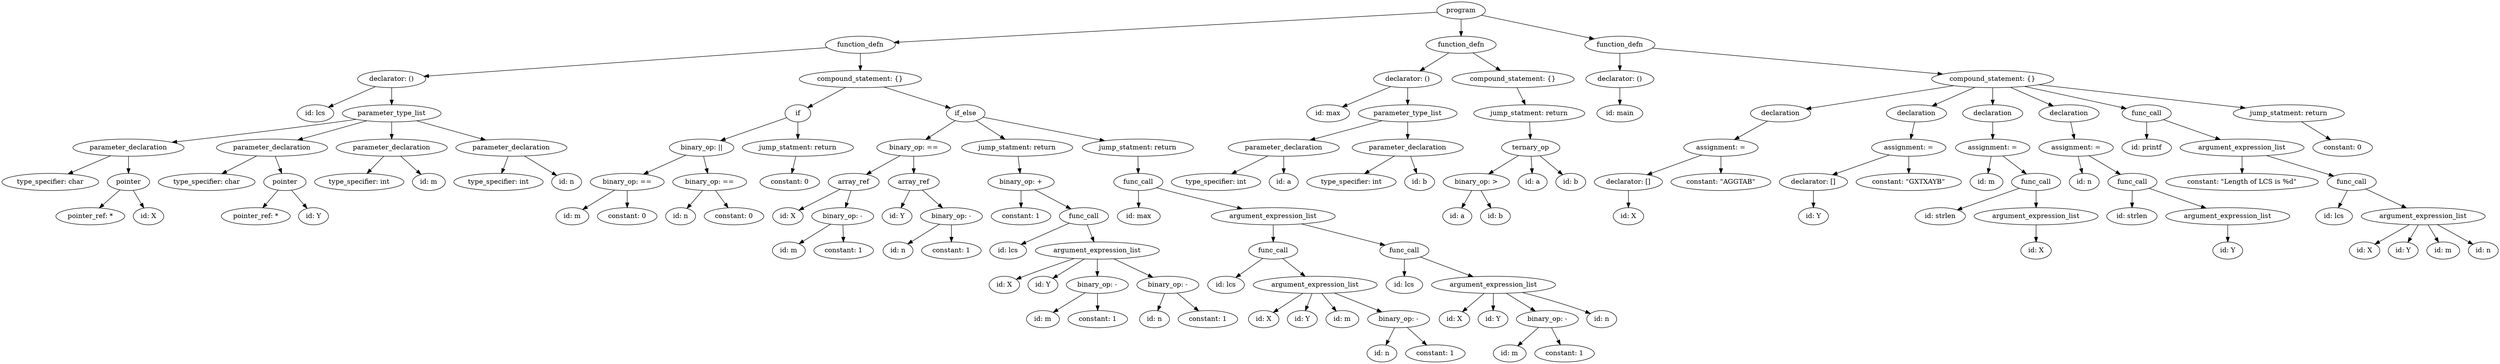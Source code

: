 strict digraph "" {
	graph [bb="0,0,5235.7,756"];
	node [label="\N"];
	311	[height=0.5,
		label=program,
		pos="3060.5,738",
		width=1.4082];
	245	[height=0.5,
		label=function_defn,
		pos="1800.5,666",
		width=2.0417];
	311 -> 245	[pos="e,1871.4,670.94 3010.7,734.23 2818.1,723.53 2120.3,684.76 1881.4,671.49"];
	264	[height=0.5,
		label=function_defn,
		pos="3060.5,666",
		width=2.0417];
	311 -> 264	[pos="e,3060.5,684.1 3060.5,719.7 3060.5,711.98 3060.5,702.71 3060.5,694.11"];
	310	[height=0.5,
		label=function_defn,
		pos="3393.5,666",
		width=2.0417];
	311 -> 310	[pos="e,3339.7,678.31 3103,728.06 3160.4,716 3263.1,694.42 3329.7,680.41"];
	185	[height=0.5,
		label="declarator: ()",
		pos="817.5,594",
		width=1.9861];
	245 -> 185	[pos="e,885.17,599.82 1731,660.05 1553,647.38 1081.8,613.82 895.17,600.53"];
	244	[height=0.5,
		label="compound_statement: {}",
		pos="1800.5,594",
		width=3.5566];
	245 -> 244	[pos="e,1800.5,612.1 1800.5,647.7 1800.5,639.98 1800.5,630.71 1800.5,622.11"];
	255	[height=0.5,
		label="declarator: ()",
		pos="2948.5,594",
		width=1.9861];
	264 -> 255	[pos="e,2974.1,610.98 3034.8,648.94 3019.4,639.34 2999.7,627.01 2983,616.56"];
	263	[height=0.5,
		label="compound_statement: {}",
		pos="3169.5,594",
		width=3.5566];
	264 -> 263	[pos="e,3143.5,611.72 3085.5,648.94 3100.1,639.54 3118.8,627.53 3134.9,617.23"];
	267	[height=0.5,
		label="declarator: ()",
		pos="3393.5,594",
		width=1.9861];
	310 -> 267	[pos="e,3393.5,612.1 3393.5,647.7 3393.5,639.98 3393.5,630.71 3393.5,622.11"];
	309	[height=0.5,
		label="compound_statement: {}",
		pos="4175.5,594",
		width=3.5566];
	310 -> 309	[pos="e,4070.5,604.4 3461.2,658.94 3595,646.96 3894.8,620.13 4060.3,605.31"];
	167	[height=0.5,
		label="id: lcs",
		pos="657.5,522",
		width=1.0694];
	185 -> 167	[pos="e,684.75,534.92 783.57,578.15 757.34,566.68 721.1,550.82 694.2,539.06"];
	178	[height=0.5,
		label=parameter_type_list,
		pos="817.5,522",
		width=2.875];
	185 -> 178	[pos="e,817.5,540.1 817.5,575.7 817.5,567.98 817.5,558.71 817.5,550.11"];
	195	[height=0.5,
		label=if,
		pos="1669.5,522",
		width=0.75];
	244 -> 195	[pos="e,1690.1,534.02 1769.5,576.41 1748.2,565.05 1720.2,550.07 1699.2,538.87"];
	243	[height=0.5,
		label=if_else,
		pos="2021.5,522",
		width=1.125];
	244 -> 243	[pos="e,1989.4,533.16 1849.8,577.38 1888.8,565.04 1942.5,548.01 1979.5,536.31"];
	247	[height=0.5,
		label="id: max",
		pos="2781.5,522",
		width=1.25];
	255 -> 247	[pos="e,2811.6,535.6 2913.1,578.15 2886.1,566.85 2849,551.28 2821,539.57"];
	254	[height=0.5,
		label=parameter_type_list,
		pos="2948.5,522",
		width=2.875];
	255 -> 254	[pos="e,2948.5,540.1 2948.5,575.7 2948.5,567.98 2948.5,558.71 2948.5,550.11"];
	262	[height=0.5,
		label="jump_statment: return",
		pos="3203.5,522",
		width=3.2361];
	263 -> 262	[pos="e,3195.2,540.1 3177.9,575.7 3181.8,567.73 3186.5,558.1 3190.7,549.26"];
	266	[height=0.5,
		label="id: main",
		pos="3393.5,522",
		width=1.336];
	267 -> 266	[pos="e,3393.5,540.1 3393.5,575.7 3393.5,567.98 3393.5,558.71 3393.5,550.11"];
	273	[height=0.5,
		label=declaration,
		pos="3730.5,522",
		width=1.7512];
	309 -> 273	[pos="e,3784.3,531.46 4093.6,580.12 4007.4,566.55 3873.4,545.47 3794.5,533.07"];
	279	[height=0.5,
		label=declaration,
		pos="4015.5,522",
		width=1.7512];
	309 -> 279	[pos="e,4048.3,537.37 4138.4,576.76 4114.2,566.2 4082.7,552.4 4057.6,541.42"];
	287	[height=0.5,
		label=declaration,
		pos="4175.5,522",
		width=1.7512];
	309 -> 287	[pos="e,4175.5,540.1 4175.5,575.7 4175.5,567.98 4175.5,558.71 4175.5,550.11"];
	295	[height=0.5,
		label=declaration,
		pos="4335.5,522",
		width=1.7512];
	309 -> 295	[pos="e,4302.7,537.37 4212.6,576.76 4236.8,566.2 4268.3,552.4 4293.4,541.42"];
	306	[height=0.5,
		label=func_call,
		pos="4498.5,522",
		width=1.4306];
	309 -> 306	[pos="e,4455.7,532.27 4242,578.58 4302.4,565.51 4390.1,546.49 4445.7,534.44"];
	308	[height=0.5,
		label="jump_statment: return",
		pos="4796.5,522",
		width=3.2361];
	309 -> 308	[pos="e,4705.5,533.26 4271.8,582.14 4386.9,569.17 4578.4,547.59 4695.4,534.39"];
	172	[height=0.5,
		label=parameter_declaration,
		pos="265.5,450",
		width=3.2361];
	178 -> 172	[pos="e,356.82,461.24 743.08,509.49 730.23,507.59 716.98,505.69 704.5,504 588.95,488.34 455.97,472.6 366.92,462.39"];
	177	[height=0.5,
		label=parameter_declaration,
		pos="566.5,450",
		width=3.2361];
	178 -> 177	[pos="e,620.48,466.05 765.19,506.41 725.95,495.47 672.04,480.43 630.27,468.79"];
	181	[height=0.5,
		label=parameter_declaration,
		pos="817.5,450",
		width=3.2361];
	178 -> 181	[pos="e,817.5,468.1 817.5,503.7 817.5,495.98 817.5,486.71 817.5,478.11"];
	184	[height=0.5,
		label=parameter_declaration,
		pos="1068.5,450",
		width=3.2361];
	178 -> 184	[pos="e,1014.5,466.05 869.81,506.41 909.05,495.47 962.96,480.43 1004.7,468.79"];
	192	[height=0.5,
		label="binary_op: ||",
		pos="1467.5,450",
		width=1.8776];
	195 -> 192	[pos="e,1507.2,464.77 1645.9,512.83 1614.4,501.92 1557.8,482.29 1516.8,468.07"];
	194	[height=0.5,
		label="jump_statment: return",
		pos="1669.5,450",
		width=3.2361];
	195 -> 194	[pos="e,1669.5,468.1 1669.5,503.7 1669.5,495.98 1669.5,486.71 1669.5,478.11"];
	206	[height=0.5,
		label="binary_op: ==",
		pos="1912.5,450",
		width=2.1528];
	243 -> 206	[pos="e,1937.6,467.1 1999.4,506.83 1984.2,497.04 1963.6,483.81 1946.3,472.7"];
	220	[height=0.5,
		label="jump_statment: return",
		pos="2129.5,450",
		width=3.2361];
	243 -> 220	[pos="e,2103.9,467.61 2043.4,506.83 2058.3,497.17 2078.3,484.18 2095.3,473.16"];
	242	[height=0.5,
		label="jump_statment: return",
		pos="2382.5,450",
		width=3.2361];
	243 -> 242	[pos="e,2313,464.47 2057.8,513.97 2114.7,502.92 2226.6,481.23 2303,466.42"];
	250	[height=0.5,
		label=parameter_declaration,
		pos="2688.5,450",
		width=3.2361];
	254 -> 250	[pos="e,2743.8,465.88 2894.9,506.58 2853.9,495.53 2797.1,480.23 2753.4,468.48"];
	253	[height=0.5,
		label=parameter_declaration,
		pos="2948.5,450",
		width=3.2361];
	254 -> 253	[pos="e,2948.5,468.1 2948.5,503.7 2948.5,495.98 2948.5,486.71 2948.5,478.11"];
	261	[height=0.5,
		label=ternary_op,
		pos="3206.5,450",
		width=1.6971];
	262 -> 261	[pos="e,3205.8,468.1 3204.2,503.7 3204.6,495.98 3205,486.71 3205.3,478.11"];
	272	[height=0.5,
		label="assignment: =",
		pos="3605.5,450",
		width=2.1667];
	273 -> 272	[pos="e,3633.7,466.81 3703.1,505.64 3685.3,495.7 3662,482.64 3642.6,471.78"];
	278	[height=0.5,
		label="assignment: =",
		pos="3999.5,450",
		width=2.1667];
	279 -> 278	[pos="e,4003.4,468.1 4011.5,503.7 4009.8,495.98 4007.7,486.71 4005.7,478.11"];
	286	[height=0.5,
		label="assignment: =",
		pos="4175.5,450",
		width=2.1667];
	287 -> 286	[pos="e,4175.5,468.1 4175.5,503.7 4175.5,495.98 4175.5,486.71 4175.5,478.11"];
	294	[height=0.5,
		label="assignment: =",
		pos="4350.5,450",
		width=2.1667];
	295 -> 294	[pos="e,4346.8,468.1 4339.2,503.7 4340.9,495.98 4342.8,486.71 4344.7,478.11"];
	296	[height=0.5,
		label="id: printf",
		pos="4498.5,450",
		width=1.4444];
	306 -> 296	[pos="e,4498.5,468.1 4498.5,503.7 4498.5,495.98 4498.5,486.71 4498.5,478.11"];
	298	[height=0.5,
		label=argument_expression_list,
		pos="4698.5,450",
		width=3.6111];
	306 -> 298	[pos="e,4653,466.92 4533.8,508.65 4564.1,498.03 4608.4,482.53 4643.4,470.28"];
	307	[height=0.5,
		label="constant: 0",
		pos="4909.5,450",
		width=1.7361];
	308 -> 307	[pos="e,4884.5,466.51 4823.3,504.41 4838.9,494.72 4858.8,482.4 4875.5,472.04"];
	168	[height=0.5,
		label="type_specifier: char",
		pos="101.5,378",
		width=2.8194];
	172 -> 168	[pos="e,138.67,394.86 227.88,432.94 204.14,422.81 173.32,409.65 148.05,398.87"];
	171	[height=0.5,
		label=pointer,
		pos="265.5,378",
		width=1.2277];
	172 -> 171	[pos="e,265.5,396.1 265.5,431.7 265.5,423.98 265.5,414.71 265.5,406.11"];
	173	[height=0.5,
		label="type_specifier: char",
		pos="429.5,378",
		width=2.8194];
	177 -> 173	[pos="e,461.42,395.31 534.38,432.59 515.31,422.85 490.95,410.4 470.5,399.95"];
	176	[height=0.5,
		label=pointer,
		pos="593.5,378",
		width=1.2277];
	177 -> 176	[pos="e,586.9,396.1 573.17,431.7 576.21,423.81 579.88,414.3 583.26,405.55"];
	179	[height=0.5,
		label="type_specifier: int",
		pos="749.5,378",
		width=2.5998];
	181 -> 179	[pos="e,765.81,395.79 801.04,432.05 792.6,423.37 782.18,412.64 772.92,403.11"];
	180	[height=0.5,
		label="id: m",
		pos="895.5,378",
		width=0.95833];
	181 -> 180	[pos="e,878.91,393.89 836.38,432.05 846.83,422.68 859.93,410.92 871.14,400.86"];
	182	[height=0.5,
		label="type_specifier: int",
		pos="1041.5,378",
		width=2.5998];
	184 -> 182	[pos="e,1048.1,396.1 1061.8,431.7 1058.8,423.81 1055.1,414.3 1051.7,405.55"];
	183	[height=0.5,
		label="id: n",
		pos="1184.5,378",
		width=0.86659];
	184 -> 183	[pos="e,1163.7,391.53 1096,432.41 1113.7,421.74 1136.7,407.87 1154.8,396.94"];
	188	[height=0.5,
		label="binary_op: ==",
		pos="1311.5,378",
		width=2.1528];
	192 -> 188	[pos="e,1345.6,394.31 1434.4,434.15 1411.3,423.76 1380.1,409.78 1354.9,398.49"];
	191	[height=0.5,
		label="binary_op: ==",
		pos="1484.5,378",
		width=2.1528];
	192 -> 191	[pos="e,1480.3,396.1 1471.7,431.7 1473.6,423.9 1475.9,414.51 1478,405.83"];
	193	[height=0.5,
		label="constant: 0",
		pos="1652.5,378",
		width=1.7361];
	194 -> 193	[pos="e,1656.7,396.1 1665.3,431.7 1663.4,423.9 1661.1,414.51 1659,405.83"];
	200	[height=0.5,
		label=array_ref,
		pos="1786.5,378",
		width=1.4861];
	206 -> 200	[pos="e,1813.3,393.86 1883.9,433.12 1865.6,422.95 1841.7,409.67 1822.2,398.82"];
	205	[height=0.5,
		label=array_ref,
		pos="1912.5,378",
		width=1.4861];
	206 -> 205	[pos="e,1912.5,396.1 1912.5,431.7 1912.5,423.98 1912.5,414.71 1912.5,406.11"];
	219	[height=0.5,
		label="binary_op: +",
		pos="2137.5,378",
		width=1.9318];
	220 -> 219	[pos="e,2135.5,396.1 2131.5,431.7 2132.4,423.98 2133.4,414.71 2134.4,406.11"];
	241	[height=0.5,
		label=func_call,
		pos="2383.5,378",
		width=1.4306];
	242 -> 241	[pos="e,2383.3,396.1 2382.7,431.7 2382.9,423.98 2383,414.71 2383.1,406.11"];
	248	[height=0.5,
		label="type_specifier: int",
		pos="2546.5,378",
		width=2.5998];
	250 -> 248	[pos="e,2579.1,395.07 2655.2,432.59 2635.2,422.73 2609.6,410.11 2588.3,399.58"];
	249	[height=0.5,
		label="id: a",
		pos="2688.5,378",
		width=0.84854];
	250 -> 249	[pos="e,2688.5,396.1 2688.5,431.7 2688.5,423.98 2688.5,414.71 2688.5,406.11"];
	251	[height=0.5,
		label="type_specifier: int",
		pos="2830.5,378",
		width=2.5998];
	253 -> 251	[pos="e,2857.9,395.23 2920.5,432.41 2904.4,422.84 2883.9,410.7 2866.6,400.42"];
	252	[height=0.5,
		label="id: b",
		pos="2973.5,378",
		width=0.86659];
	253 -> 252	[pos="e,2967.4,396.1 2954.7,431.7 2957.5,423.81 2960.9,414.3 2964,405.55"];
	258	[height=0.5,
		label="binary_op: >",
		pos="3092.5,378",
		width=1.9318];
	261 -> 258	[pos="e,3118.1,394.73 3181.2,433.46 3165.2,423.66 3144.4,410.85 3126.9,400.13"];
	259	[height=0.5,
		label="id: a",
		pos="3210.5,378",
		width=0.84854];
	261 -> 259	[pos="e,3209.5,396.1 3207.5,431.7 3207.9,423.98 3208.5,414.71 3209,406.11"];
	260	[height=0.5,
		label="id: b",
		pos="3290.5,378",
		width=0.86659];
	261 -> 260	[pos="e,3273.4,393.25 3226,432.76 3237.8,422.96 3252.9,410.36 3265.5,399.83"];
	270	[height=0.5,
		label="declarator: []",
		pos="3411.5,378",
		width=1.9861];
	272 -> 270	[pos="e,3450.7,393.13 3565.3,434.5 3534.8,423.5 3492.8,408.34 3460.4,396.64"];
	271	[height=0.5,
		label="constant: \"AGGTAB\"",
		pos="3605.5,378",
		width=2.9067];
	272 -> 271	[pos="e,3605.5,396.1 3605.5,431.7 3605.5,423.98 3605.5,414.71 3605.5,406.11"];
	276	[height=0.5,
		label="declarator: []",
		pos="3799.5,378",
		width=1.9861];
	278 -> 276	[pos="e,3839.4,392.96 3958.5,434.67 3926.8,423.56 3882.7,408.14 3849,396.34"];
	277	[height=0.5,
		label="constant: \"GXTXAYB\"",
		pos="3999.5,378",
		width=3.0694];
	278 -> 277	[pos="e,3999.5,396.1 3999.5,431.7 3999.5,423.98 3999.5,414.71 3999.5,406.11"];
	281	[height=0.5,
		label="id: m",
		pos="4162.5,378",
		width=0.95833];
	286 -> 281	[pos="e,4165.7,396.1 4172.3,431.7 4170.9,423.98 4169.1,414.71 4167.5,406.11"];
	285	[height=0.5,
		label=func_call,
		pos="4266.5,378",
		width=1.4306];
	286 -> 285	[pos="e,4246,394.75 4197.1,432.41 4209.2,423.06 4224.6,411.25 4237.7,401.12"];
	289	[height=0.5,
		label="id: n",
		pos="4367.5,378",
		width=0.86659];
	294 -> 289	[pos="e,4363.3,396.1 4354.7,431.7 4356.6,423.9 4358.9,414.51 4361,405.83"];
	293	[height=0.5,
		label=func_call,
		pos="4468.5,378",
		width=1.4306];
	294 -> 293	[pos="e,4443.6,393.79 4377.6,432.94 4394.5,422.9 4416.4,409.89 4434.5,399.16"];
	297	[height=0.5,
		label="constant: \"Length of LCS is %d\"",
		pos="4698.5,378",
		width=4.4444];
	298 -> 297	[pos="e,4698.5,396.1 4698.5,431.7 4698.5,423.98 4698.5,414.71 4698.5,406.11"];
	305	[height=0.5,
		label=func_call,
		pos="4928.5,378",
		width=1.4306];
	298 -> 305	[pos="e,4890.9,390.44 4749.8,433.38 4789.1,421.43 4842.8,405.08 4881.1,393.44"];
	169	[height=0.5,
		label="pointer_ref: *",
		pos="185.5,306",
		width=2.004];
	171 -> 169	[pos="e,204.32,323.47 247.75,361.46 237.27,352.3 223.82,340.53 212.1,330.27"];
	170	[height=0.5,
		label="id: X",
		pos="307.5,306",
		width=0.88889];
	171 -> 170	[pos="e,297.62,323.47 275.45,360.41 280.53,351.95 286.8,341.49 292.45,332.08"];
	174	[height=0.5,
		label="pointer_ref: *",
		pos="532.5,306",
		width=2.004];
	176 -> 174	[pos="e,546.99,323.63 579.35,360.76 571.76,352.06 562.26,341.15 553.79,331.43"];
	175	[height=0.5,
		label="id: Y",
		pos="653.5,306",
		width=0.86659];
	176 -> 175	[pos="e,640.07,322.67 607.42,360.76 615.17,351.71 624.97,340.29 633.53,330.3"];
	186	[height=0.5,
		label="id: m",
		pos="1196.5,306",
		width=0.95833];
	188 -> 186	[pos="e,1218.1,320.17 1285.1,360.94 1267.8,350.42 1245.2,336.64 1227.1,325.64"];
	187	[height=0.5,
		label="constant: 0",
		pos="1311.5,306",
		width=1.7361];
	188 -> 187	[pos="e,1311.5,324.1 1311.5,359.7 1311.5,351.98 1311.5,342.71 1311.5,334.11"];
	189	[height=0.5,
		label="id: n",
		pos="1423.5,306",
		width=0.86659];
	191 -> 189	[pos="e,1436.9,322.36 1469.7,360.05 1461.9,351.08 1452.2,339.92 1443.7,330.15"];
	190	[height=0.5,
		label="constant: 0",
		pos="1535.5,306",
		width=1.7361];
	191 -> 190	[pos="e,1523.3,323.79 1496.8,360.05 1503,351.63 1510.5,341.28 1517.3,331.97"];
	196	[height=0.5,
		label="id: X",
		pos="1648.5,306",
		width=0.88889];
	200 -> 196	[pos="e,1671.7,318.76 1758.2,362.67 1735.8,351.28 1704.4,335.34 1680.9,323.43"];
	199	[height=0.5,
		label="binary_op: -",
		pos="1763.5,306",
		width=1.8056];
	200 -> 199	[pos="e,1769.2,324.28 1780.9,360.05 1778.3,352.18 1775.2,342.62 1772.3,333.79"];
	201	[height=0.5,
		label="id: Y",
		pos="1877.5,306",
		width=0.86659];
	205 -> 201	[pos="e,1885.9,323.79 1904,360.05 1899.9,351.89 1895,341.91 1890.4,332.82"];
	204	[height=0.5,
		label="binary_op: -",
		pos="1991.5,306",
		width=1.8056];
	205 -> 204	[pos="e,1973,323.39 1930.8,360.76 1941.1,351.64 1954.1,340.1 1965.5,330.06"];
	207	[height=0.5,
		label="constant: 1",
		pos="2137.5,306",
		width=1.7361];
	219 -> 207	[pos="e,2137.5,324.1 2137.5,359.7 2137.5,351.98 2137.5,342.71 2137.5,334.11"];
	218	[height=0.5,
		label=func_call,
		pos="2269.5,306",
		width=1.4306];
	219 -> 218	[pos="e,2242.1,321.54 2166.8,361.46 2186.4,351.08 2212.3,337.34 2233.2,326.26"];
	221	[height=0.5,
		label="id: max",
		pos="2384.5,306",
		width=1.25];
	241 -> 221	[pos="e,2384.3,324.1 2383.7,359.7 2383.9,351.98 2384,342.71 2384.1,334.11"];
	231	[height=0.5,
		label=argument_expression_list,
		pos="2666.5,306",
		width=3.6111];
	241 -> 231	[pos="e,2601.4,321.69 2421.8,365.87 2429,363.86 2436.5,361.83 2443.5,360 2492.6,347.21 2548.2,334.01 2591.5,323.98"];
	256	[height=0.5,
		label="id: a",
		pos="3052.5,306",
		width=0.84854];
	258 -> 256	[pos="e,3061.8,323.31 3082.8,360.05 3078,351.68 3072.2,341.4 3066.9,332.13"];
	257	[height=0.5,
		label="id: b",
		pos="3132.5,306",
		width=0.86659];
	258 -> 257	[pos="e,3123.2,323.31 3102.2,360.05 3107,351.68 3112.8,341.4 3118.1,332.13"];
	269	[height=0.5,
		label="id: X",
		pos="3411.5,306",
		width=0.88889];
	270 -> 269	[pos="e,3411.5,324.1 3411.5,359.7 3411.5,351.98 3411.5,342.71 3411.5,334.11"];
	275	[height=0.5,
		label="id: Y",
		pos="3799.5,306",
		width=0.86659];
	276 -> 275	[pos="e,3799.5,324.1 3799.5,359.7 3799.5,351.98 3799.5,342.71 3799.5,334.11"];
	282	[height=0.5,
		label="id: strlen",
		pos="4065.5,306",
		width=1.4624];
	285 -> 282	[pos="e,4101,319.35 4231,364.65 4197.5,352.99 4147.2,335.45 4110.8,322.78"];
	284	[height=0.5,
		label=argument_expression_list,
		pos="4266.5,306",
		width=3.6111];
	285 -> 284	[pos="e,4266.5,324.1 4266.5,359.7 4266.5,351.98 4266.5,342.71 4266.5,334.11"];
	290	[height=0.5,
		label="id: strlen",
		pos="4467.5,306",
		width=1.4624];
	293 -> 290	[pos="e,4467.7,324.1 4468.3,359.7 4468.1,351.98 4468,342.71 4467.9,334.11"];
	292	[height=0.5,
		label=argument_expression_list,
		pos="4668.5,306",
		width=3.6111];
	293 -> 292	[pos="e,4623,322.92 4503.8,364.65 4534.1,354.03 4578.4,338.53 4613.4,326.28"];
	299	[height=0.5,
		label="id: lcs",
		pos="4891.5,306",
		width=1.0694];
	305 -> 299	[pos="e,4900.4,323.79 4919.5,360.05 4915.2,351.89 4910,341.91 4905.2,332.82"];
	301	[height=0.5,
		label=argument_expression_list,
		pos="5078.5,306",
		width=3.6111];
	305 -> 301	[pos="e,5043.4,323.38 4958.1,363.17 4979.9,353.03 5009.7,339.09 5034.3,327.64"];
	197	[height=0.5,
		label="id: m",
		pos="1650.5,234",
		width=0.95833];
	199 -> 197	[pos="e,1672,248.3 1738.1,289.29 1721.2,278.79 1698.8,264.91 1680.9,253.82"];
	198	[height=0.5,
		label="constant: 1",
		pos="1765.5,234",
		width=1.7361];
	199 -> 198	[pos="e,1765,252.1 1764,287.7 1764.2,279.98 1764.5,270.71 1764.7,262.11"];
	202	[height=0.5,
		label="id: n",
		pos="1879.5,234",
		width=0.86659];
	204 -> 202	[pos="e,1900.1,247.85 1966.4,289.29 1949.3,278.65 1926.8,264.55 1908.9,253.39"];
	203	[height=0.5,
		label="constant: 1",
		pos="1991.5,234",
		width=1.7361];
	204 -> 203	[pos="e,1991.5,252.1 1991.5,287.7 1991.5,279.98 1991.5,270.71 1991.5,262.11"];
	208	[height=0.5,
		label="id: lcs",
		pos="2110.5,234",
		width=1.0694];
	218 -> 208	[pos="e,2137.6,246.94 2238.8,291.5 2212.6,279.95 2174.8,263.3 2147,251.07"];
	210	[height=0.5,
		label=argument_expression_list,
		pos="2297.5,234",
		width=3.6111];
	218 -> 210	[pos="e,2290.6,252.28 2276.3,288.05 2279.4,280.18 2283.3,270.62 2286.8,261.79"];
	230	[height=0.5,
		label=func_call,
		pos="2666.5,234",
		width=1.4306];
	231 -> 230	[pos="e,2666.5,252.1 2666.5,287.7 2666.5,279.98 2666.5,270.71 2666.5,262.11"];
	240	[height=0.5,
		label=func_call,
		pos="2941.5,234",
		width=1.4306];
	231 -> 240	[pos="e,2901,245.32 2725.8,289.9 2775.1,277.35 2844.4,259.7 2891.1,247.83"];
	283	[height=0.5,
		label="id: X",
		pos="4266.5,234",
		width=0.88889];
	284 -> 283	[pos="e,4266.5,252.1 4266.5,287.7 4266.5,279.98 4266.5,270.71 4266.5,262.11"];
	291	[height=0.5,
		label="id: Y",
		pos="4668.5,234",
		width=0.86659];
	292 -> 291	[pos="e,4668.5,252.1 4668.5,287.7 4668.5,279.98 4668.5,270.71 4668.5,262.11"];
	300	[height=0.5,
		label="id: X",
		pos="4955.5,234",
		width=0.88889];
	301 -> 300	[pos="e,4977.1,247.31 5049.4,288.41 5030.2,277.52 5005.2,263.31 4985.9,252.28"];
	302	[height=0.5,
		label="id: Y",
		pos="5036.5,234",
		width=0.86659];
	301 -> 302	[pos="e,5046.3,251.31 5068.3,288.05 5063.3,279.68 5057.1,269.4 5051.6,260.13"];
	303	[height=0.5,
		label="id: m",
		pos="5120.5,234",
		width=0.95833];
	301 -> 303	[pos="e,5110.7,251.31 5088.7,288.05 5093.7,279.68 5099.9,269.4 5105.4,260.13"];
	304	[height=0.5,
		label="id: n",
		pos="5204.5,234",
		width=0.86659];
	301 -> 304	[pos="e,5182.7,247.09 5108.4,288.41 5128.1,277.45 5153.9,263.13 5173.8,252.07"];
	209	[height=0.5,
		label="id: X",
		pos="2102.5,162",
		width=0.88889];
	210 -> 209	[pos="e,2127.6,173.68 2249,217.17 2218.6,207.01 2178.5,193.28 2143.5,180 2141.4,179.2 2139.2,178.36 2137.1,177.5"];
	211	[height=0.5,
		label="id: Y",
		pos="2183.5,162",
		width=0.86659];
	210 -> 211	[pos="e,2204.2,175.69 2270.2,216.23 2252.9,205.62 2230.6,191.92 2212.9,181.07"];
	214	[height=0.5,
		label="binary_op: -",
		pos="2297.5,162",
		width=1.8056];
	210 -> 214	[pos="e,2297.5,180.1 2297.5,215.7 2297.5,207.98 2297.5,198.71 2297.5,190.11"];
	217	[height=0.5,
		label="binary_op: -",
		pos="2445.5,162",
		width=1.8056];
	210 -> 217	[pos="e,2414,177.88 2332.2,216.59 2354,206.29 2382.1,192.96 2405,182.18"];
	222	[height=0.5,
		label="id: lcs",
		pos="2567.5,162",
		width=1.0694];
	230 -> 222	[pos="e,2588.1,177.54 2644.5,217.46 2630.3,207.41 2611.6,194.2 2596.2,183.31"];
	224	[height=0.5,
		label=argument_expression_list,
		pos="2754.5,162",
		width=3.6111];
	230 -> 224	[pos="e,2733.4,179.8 2686.5,217.12 2697.9,207.98 2712.6,196.35 2725.3,186.2"];
	232	[height=0.5,
		label="id: lcs",
		pos="2941.5,162",
		width=1.0694];
	240 -> 232	[pos="e,2941.5,180.1 2941.5,215.7 2941.5,207.98 2941.5,198.71 2941.5,190.11"];
	234	[height=0.5,
		label=argument_expression_list,
		pos="3128.5,162",
		width=3.6111];
	240 -> 234	[pos="e,3085.7,179.03 2975.4,220.32 3003.4,209.83 3043.7,194.73 3076,182.67"];
	212	[height=0.5,
		label="id: m",
		pos="2183.5,90",
		width=0.95833];
	214 -> 212	[pos="e,2205.2,104.3 2271.9,145.29 2254.8,134.79 2232.2,120.91 2214.1,109.82"];
	213	[height=0.5,
		label="constant: 1",
		pos="2298.5,90",
		width=1.7361];
	214 -> 213	[pos="e,2298.3,108.1 2297.7,143.7 2297.9,135.98 2298,126.71 2298.1,118.11"];
	215	[height=0.5,
		label="id: n",
		pos="2417.5,90",
		width=0.86659];
	217 -> 215	[pos="e,2424.2,107.79 2438.7,144.05 2435.5,135.97 2431.5,126.12 2427.9,117.11"];
	216	[height=0.5,
		label="constant: 1",
		pos="2529.5,90",
		width=1.7361];
	217 -> 216	[pos="e,2510.1,107.15 2465,144.76 2476.1,135.49 2490.2,123.71 2502.4,113.55"];
	223	[height=0.5,
		label="id: X",
		pos="2646.5,90",
		width=0.88889];
	224 -> 223	[pos="e,2666.8,104.13 2728.6,144.23 2712.6,133.86 2692,120.52 2675.5,109.79"];
	225	[height=0.5,
		label="id: Y",
		pos="2727.5,90",
		width=0.86659];
	224 -> 225	[pos="e,2733.9,107.62 2747.8,143.7 2744.7,135.7 2741,126.02 2737.6,117.15"];
	226	[height=0.5,
		label="id: m",
		pos="2811.5,90",
		width=0.95833];
	224 -> 226	[pos="e,2798.6,106.83 2768.3,144.05 2775.4,135.29 2784.3,124.45 2792.1,114.86"];
	229	[height=0.5,
		label="binary_op: -",
		pos="2929.5,90",
		width=1.8056];
	224 -> 229	[pos="e,2894.2,105.13 2795.1,144.76 2821.9,134.03 2857.1,119.96 2884.7,108.91"];
	233	[height=0.5,
		label="id: X",
		pos="3046.5,90",
		width=0.88889];
	234 -> 233	[pos="e,3063.4,105.42 3108.7,144.05 3097.4,134.46 3083.2,122.36 3071.3,112.14"];
	235	[height=0.5,
		label="id: Y",
		pos="3127.5,90",
		width=0.86659];
	234 -> 235	[pos="e,3127.7,108.1 3128.3,143.7 3128.1,135.98 3128,126.71 3127.9,118.11"];
	238	[height=0.5,
		label="binary_op: -",
		pos="3241.5,90",
		width=1.8056];
	234 -> 238	[pos="e,3216.2,106.67 3155.6,144.23 3171.1,134.61 3190.8,122.43 3207.3,112.16"];
	239	[height=0.5,
		label="id: n",
		pos="3355.5,90",
		width=0.86659];
	234 -> 239	[pos="e,3331.6,101.74 3188.9,145.95 3225.8,136.23 3273.8,122.7 3315.5,108 3317.7,107.22 3320,106.37 3322.3,105.49"];
	227	[height=0.5,
		label="id: n",
		pos="2894.5,18",
		width=0.86659];
	229 -> 227	[pos="e,2902.9,35.789 2921,72.055 2916.9,63.887 2912,53.912 2907.4,44.824"];
	228	[height=0.5,
		label="constant: 1",
		pos="3006.5,18",
		width=1.7361];
	229 -> 228	[pos="e,2988.4,35.47 2947.7,72.411 2957.6,63.432 2970,52.193 2980.8,42.344"];
	236	[height=0.5,
		label="id: m",
		pos="3162.5,18",
		width=0.95833];
	238 -> 236	[pos="e,3179.2,33.804 3222.8,72.411 3212,62.885 3198.4,50.815 3186.8,40.56"];
	237	[height=0.5,
		label="constant: 1",
		pos="3277.5,18",
		width=1.7361];
	238 -> 237	[pos="e,3268.6,36.275 3250.2,72.055 3254.4,64.007 3259.4,54.205 3264,45.226"];
}
